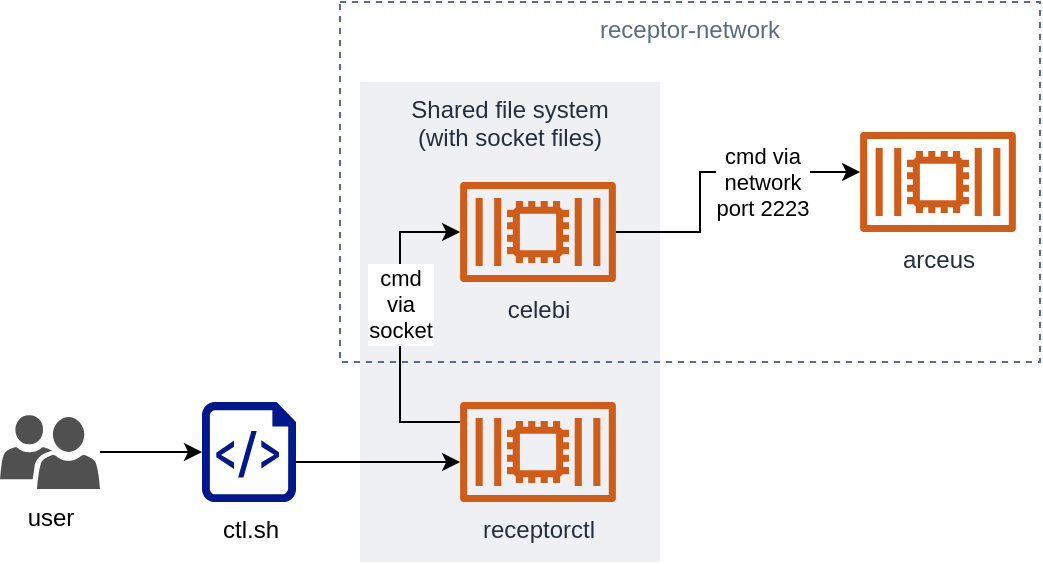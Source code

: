 <mxfile version="14.6.13" type="device"><diagram id="zlLyTtCHPA5knhtA98M-" name="Página-1"><mxGraphModel dx="632" dy="451" grid="1" gridSize="10" guides="1" tooltips="1" connect="1" arrows="1" fold="1" page="1" pageScale="1" pageWidth="827" pageHeight="1169" math="0" shadow="0"><root><mxCell id="0"/><mxCell id="1" parent="0"/><mxCell id="F8LnftqW3-IVp29scHy7-5" value="Shared file system&#10;(with socket files)" style="fillColor=#EFF0F3;strokeColor=none;dashed=0;verticalAlign=top;fontStyle=0;fontColor=#232F3D;" parent="1" vertex="1"><mxGeometry x="270" y="270" width="150" height="240" as="geometry"/></mxCell><mxCell id="F8LnftqW3-IVp29scHy7-4" value="receptor-network" style="fillColor=none;strokeColor=#5A6C86;dashed=1;verticalAlign=top;fontStyle=0;fontColor=#5A6C86;" parent="1" vertex="1"><mxGeometry x="260" y="230" width="350" height="180" as="geometry"/></mxCell><mxCell id="F8LnftqW3-IVp29scHy7-1" value="arceus" style="outlineConnect=0;fontColor=#232F3E;gradientColor=none;fillColor=#D05C17;strokeColor=none;dashed=0;verticalLabelPosition=bottom;verticalAlign=top;align=center;html=1;fontSize=12;fontStyle=0;aspect=fixed;pointerEvents=1;shape=mxgraph.aws4.container_2;" parent="1" vertex="1"><mxGeometry x="520" y="295" width="78" height="50" as="geometry"/></mxCell><mxCell id="F8LnftqW3-IVp29scHy7-10" style="edgeStyle=orthogonalEdgeStyle;rounded=0;orthogonalLoop=1;jettySize=auto;html=1;" parent="1" source="F8LnftqW3-IVp29scHy7-2" target="F8LnftqW3-IVp29scHy7-1" edge="1"><mxGeometry relative="1" as="geometry"><Array as="points"><mxPoint x="440" y="345"/><mxPoint x="440" y="315"/></Array></mxGeometry></mxCell><mxCell id="F8LnftqW3-IVp29scHy7-11" value="cmd via&lt;br&gt;network&lt;br&gt;port 2223" style="edgeLabel;html=1;align=center;verticalAlign=middle;resizable=0;points=[];" parent="F8LnftqW3-IVp29scHy7-10" vertex="1" connectable="0"><mxGeometry x="0.574" y="-2" relative="1" as="geometry"><mxPoint x="-17" y="3" as="offset"/></mxGeometry></mxCell><mxCell id="F8LnftqW3-IVp29scHy7-2" value="celebi" style="outlineConnect=0;fontColor=#232F3E;gradientColor=none;fillColor=#D05C17;strokeColor=none;dashed=0;verticalLabelPosition=bottom;verticalAlign=top;align=center;html=1;fontSize=12;fontStyle=0;aspect=fixed;pointerEvents=1;shape=mxgraph.aws4.container_2;" parent="1" vertex="1"><mxGeometry x="320" y="320" width="78" height="50" as="geometry"/></mxCell><mxCell id="F8LnftqW3-IVp29scHy7-8" style="edgeStyle=orthogonalEdgeStyle;rounded=0;orthogonalLoop=1;jettySize=auto;html=1;" parent="1" source="F8LnftqW3-IVp29scHy7-3" target="F8LnftqW3-IVp29scHy7-2" edge="1"><mxGeometry relative="1" as="geometry"><Array as="points"><mxPoint x="290" y="440"/><mxPoint x="290" y="345"/></Array></mxGeometry></mxCell><mxCell id="F8LnftqW3-IVp29scHy7-9" value="cmd&lt;br&gt;via&lt;br&gt;socket" style="edgeLabel;html=1;align=center;verticalAlign=middle;resizable=0;points=[];spacing=2;labelBackgroundColor=#ffffff;labelBorderColor=#FFFFFF;spacingTop=0;" parent="F8LnftqW3-IVp29scHy7-8" vertex="1" connectable="0"><mxGeometry x="0.272" y="-2" relative="1" as="geometry"><mxPoint x="-2" y="9" as="offset"/></mxGeometry></mxCell><mxCell id="F8LnftqW3-IVp29scHy7-3" value="receptorctl" style="outlineConnect=0;fontColor=#232F3E;gradientColor=none;fillColor=#D05C17;strokeColor=none;dashed=0;verticalLabelPosition=bottom;verticalAlign=top;align=center;html=1;fontSize=12;fontStyle=0;aspect=fixed;pointerEvents=1;shape=mxgraph.aws4.container_2;" parent="1" vertex="1"><mxGeometry x="320" y="430" width="78" height="50" as="geometry"/></mxCell><mxCell id="F8LnftqW3-IVp29scHy7-12" style="edgeStyle=orthogonalEdgeStyle;rounded=0;orthogonalLoop=1;jettySize=auto;html=1;" parent="1" source="F8LnftqW3-IVp29scHy7-7" target="F8LnftqW3-IVp29scHy7-3" edge="1"><mxGeometry relative="1" as="geometry"><Array as="points"><mxPoint x="239" y="460"/><mxPoint x="239" y="460"/></Array></mxGeometry></mxCell><mxCell id="F8LnftqW3-IVp29scHy7-7" value="ctl.sh" style="aspect=fixed;pointerEvents=1;shadow=0;dashed=0;html=1;strokeColor=none;labelPosition=center;verticalLabelPosition=bottom;verticalAlign=top;align=center;fillColor=#00188D;shape=mxgraph.azure.script_file" parent="1" vertex="1"><mxGeometry x="191" y="430" width="47" height="50" as="geometry"/></mxCell><mxCell id="F8LnftqW3-IVp29scHy7-14" style="edgeStyle=orthogonalEdgeStyle;rounded=0;orthogonalLoop=1;jettySize=auto;html=1;" parent="1" source="F8LnftqW3-IVp29scHy7-13" target="F8LnftqW3-IVp29scHy7-7" edge="1"><mxGeometry relative="1" as="geometry"/></mxCell><mxCell id="F8LnftqW3-IVp29scHy7-13" value="user" style="pointerEvents=1;shadow=0;dashed=0;html=1;strokeColor=none;labelPosition=center;verticalLabelPosition=bottom;verticalAlign=top;align=center;fillColor=#505050;shape=mxgraph.mscae.intune.user_group;labelBackgroundColor=#ffffff;" parent="1" vertex="1"><mxGeometry x="90" y="436.5" width="50" height="37" as="geometry"/></mxCell></root></mxGraphModel></diagram></mxfile>